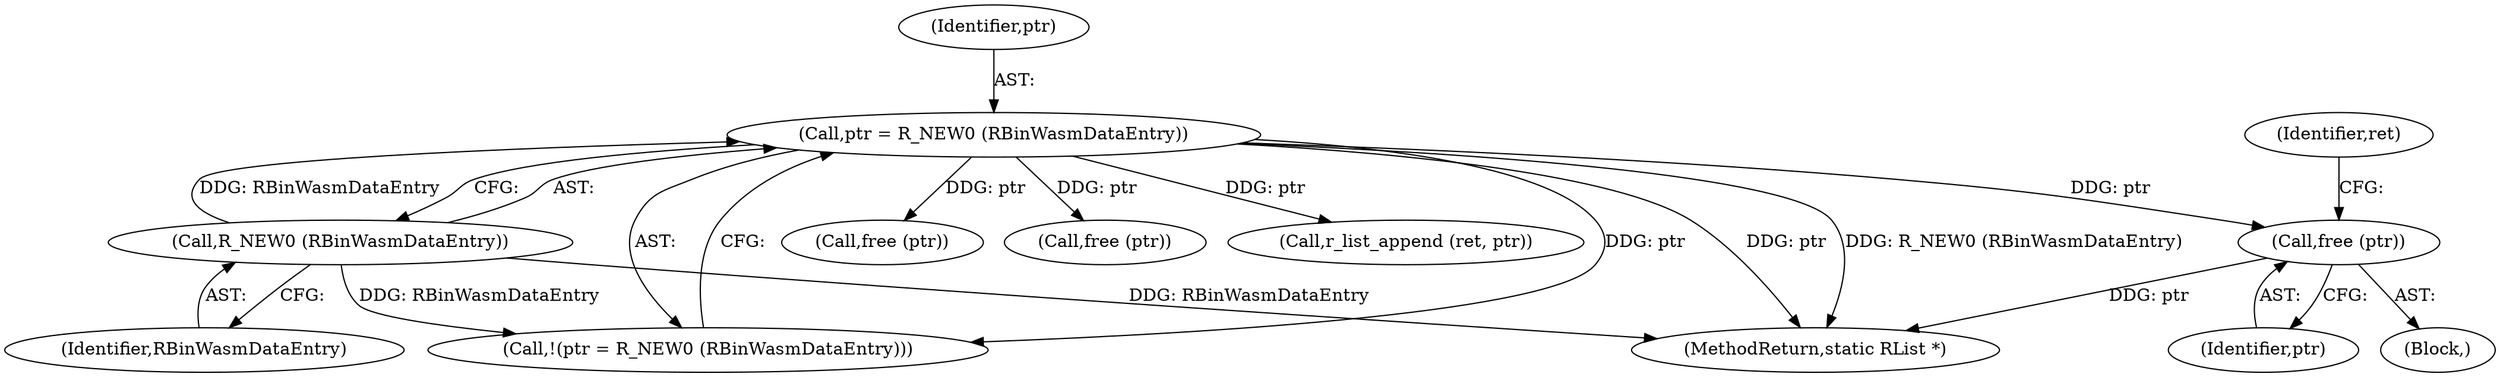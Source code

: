 digraph "0_radare2_d2632f6483a3ceb5d8e0a5fb11142c51c43978b4_0@pointer" {
"1000195" [label="(Call,free (ptr))"];
"1000172" [label="(Call,ptr = R_NEW0 (RBinWasmDataEntry))"];
"1000174" [label="(Call,R_NEW0 (RBinWasmDataEntry))"];
"1000194" [label="(Block,)"];
"1000171" [label="(Call,!(ptr = R_NEW0 (RBinWasmDataEntry)))"];
"1000198" [label="(Identifier,ret)"];
"1000242" [label="(Call,free (ptr))"];
"1000173" [label="(Identifier,ptr)"];
"1000172" [label="(Call,ptr = R_NEW0 (RBinWasmDataEntry))"];
"1000215" [label="(Call,free (ptr))"];
"1000195" [label="(Call,free (ptr))"];
"1000255" [label="(Call,r_list_append (ret, ptr))"];
"1000196" [label="(Identifier,ptr)"];
"1000174" [label="(Call,R_NEW0 (RBinWasmDataEntry))"];
"1000175" [label="(Identifier,RBinWasmDataEntry)"];
"1000263" [label="(MethodReturn,static RList *)"];
"1000195" -> "1000194"  [label="AST: "];
"1000195" -> "1000196"  [label="CFG: "];
"1000196" -> "1000195"  [label="AST: "];
"1000198" -> "1000195"  [label="CFG: "];
"1000195" -> "1000263"  [label="DDG: ptr"];
"1000172" -> "1000195"  [label="DDG: ptr"];
"1000172" -> "1000171"  [label="AST: "];
"1000172" -> "1000174"  [label="CFG: "];
"1000173" -> "1000172"  [label="AST: "];
"1000174" -> "1000172"  [label="AST: "];
"1000171" -> "1000172"  [label="CFG: "];
"1000172" -> "1000263"  [label="DDG: ptr"];
"1000172" -> "1000263"  [label="DDG: R_NEW0 (RBinWasmDataEntry)"];
"1000172" -> "1000171"  [label="DDG: ptr"];
"1000174" -> "1000172"  [label="DDG: RBinWasmDataEntry"];
"1000172" -> "1000215"  [label="DDG: ptr"];
"1000172" -> "1000242"  [label="DDG: ptr"];
"1000172" -> "1000255"  [label="DDG: ptr"];
"1000174" -> "1000175"  [label="CFG: "];
"1000175" -> "1000174"  [label="AST: "];
"1000174" -> "1000263"  [label="DDG: RBinWasmDataEntry"];
"1000174" -> "1000171"  [label="DDG: RBinWasmDataEntry"];
}

